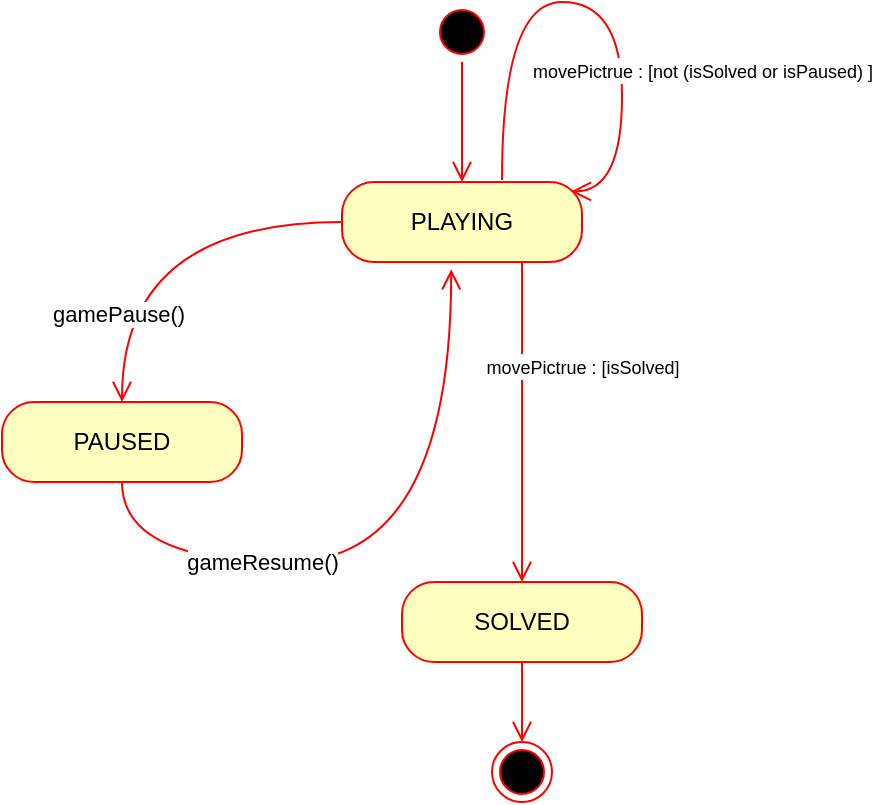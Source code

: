 <mxfile version="26.0.14">
  <diagram name="Page-1" id="g6o535AeuBo4uuo92C8d">
    <mxGraphModel dx="946" dy="542" grid="1" gridSize="10" guides="1" tooltips="1" connect="1" arrows="1" fold="1" page="1" pageScale="1" pageWidth="827" pageHeight="1169" math="0" shadow="0">
      <root>
        <mxCell id="0" />
        <mxCell id="1" parent="0" />
        <mxCell id="Kujb0lxLds-63Nh_CwnO-1" value="" style="ellipse;html=1;shape=startState;fillColor=#000000;strokeColor=#ff0000;" parent="1" vertex="1">
          <mxGeometry x="375" y="130" width="30" height="30" as="geometry" />
        </mxCell>
        <mxCell id="Kujb0lxLds-63Nh_CwnO-2" value="" style="edgeStyle=orthogonalEdgeStyle;html=1;verticalAlign=bottom;endArrow=open;endSize=8;strokeColor=#ff0000;rounded=0;" parent="1" source="Kujb0lxLds-63Nh_CwnO-1" edge="1">
          <mxGeometry relative="1" as="geometry">
            <mxPoint x="390" y="220" as="targetPoint" />
          </mxGeometry>
        </mxCell>
        <mxCell id="Kujb0lxLds-63Nh_CwnO-3" value="PLAYING" style="rounded=1;whiteSpace=wrap;html=1;arcSize=40;fontColor=#000000;fillColor=#ffffc0;strokeColor=#ff0000;" parent="1" vertex="1">
          <mxGeometry x="330" y="220" width="120" height="40" as="geometry" />
        </mxCell>
        <mxCell id="Kujb0lxLds-63Nh_CwnO-4" value="" style="edgeStyle=orthogonalEdgeStyle;html=1;verticalAlign=bottom;endArrow=open;endSize=8;strokeColor=#ff0000;rounded=0;entryX=0.5;entryY=0;entryDx=0;entryDy=0;exitX=0.75;exitY=1;exitDx=0;exitDy=0;" parent="1" target="Kujb0lxLds-63Nh_CwnO-5" edge="1" source="Kujb0lxLds-63Nh_CwnO-3">
          <mxGeometry relative="1" as="geometry">
            <mxPoint x="570" y="310" as="targetPoint" />
            <mxPoint x="450" y="240" as="sourcePoint" />
            <Array as="points" />
          </mxGeometry>
        </mxCell>
        <mxCell id="Kujb0lxLds-63Nh_CwnO-22" value="&lt;span style=&quot;font-size: 9px;&quot;&gt;movePictrue : [isSolved]&lt;/span&gt;" style="edgeLabel;html=1;align=center;verticalAlign=middle;resizable=0;points=[];" parent="Kujb0lxLds-63Nh_CwnO-4" vertex="1" connectable="0">
          <mxGeometry x="0.5" y="-1" relative="1" as="geometry">
            <mxPoint x="31" y="-68" as="offset" />
          </mxGeometry>
        </mxCell>
        <mxCell id="Kujb0lxLds-63Nh_CwnO-5" value="SOLVED" style="rounded=1;whiteSpace=wrap;html=1;arcSize=40;fontColor=#000000;fillColor=#ffffc0;strokeColor=#ff0000;" parent="1" vertex="1">
          <mxGeometry x="360" y="420" width="120" height="40" as="geometry" />
        </mxCell>
        <mxCell id="Kujb0lxLds-63Nh_CwnO-6" value="" style="edgeStyle=orthogonalEdgeStyle;html=1;verticalAlign=bottom;endArrow=open;endSize=8;strokeColor=#ff0000;rounded=0;exitX=0.5;exitY=1;exitDx=0;exitDy=0;entryX=0.5;entryY=0;entryDx=0;entryDy=0;" parent="1" source="Kujb0lxLds-63Nh_CwnO-5" target="Kujb0lxLds-63Nh_CwnO-20" edge="1">
          <mxGeometry relative="1" as="geometry">
            <mxPoint x="526" y="480" as="targetPoint" />
            <mxPoint x="592" y="390" as="sourcePoint" />
            <Array as="points" />
          </mxGeometry>
        </mxCell>
        <mxCell id="Kujb0lxLds-63Nh_CwnO-7" value="PAUSED" style="rounded=1;whiteSpace=wrap;html=1;arcSize=40;fontColor=#000000;fillColor=#ffffc0;strokeColor=#ff0000;" parent="1" vertex="1">
          <mxGeometry x="160" y="330" width="120" height="40" as="geometry" />
        </mxCell>
        <mxCell id="Kujb0lxLds-63Nh_CwnO-8" value="" style="edgeStyle=orthogonalEdgeStyle;html=1;verticalAlign=bottom;endArrow=open;endSize=8;strokeColor=#ff0000;rounded=0;entryX=0.455;entryY=1.09;entryDx=0;entryDy=0;entryPerimeter=0;curved=1;exitX=0.5;exitY=1;exitDx=0;exitDy=0;" parent="1" source="Kujb0lxLds-63Nh_CwnO-7" target="Kujb0lxLds-63Nh_CwnO-3" edge="1">
          <mxGeometry relative="1" as="geometry">
            <mxPoint x="270" y="430" as="targetPoint" />
            <Array as="points">
              <mxPoint x="220" y="410" />
              <mxPoint x="385" y="410" />
            </Array>
          </mxGeometry>
        </mxCell>
        <mxCell id="SUXMB3aW6hiye4L-_HRm-5" value="gameResume()" style="edgeLabel;html=1;align=center;verticalAlign=middle;resizable=0;points=[];" vertex="1" connectable="0" parent="Kujb0lxLds-63Nh_CwnO-8">
          <mxGeometry x="0.427" y="1" relative="1" as="geometry">
            <mxPoint x="-94" y="46" as="offset" />
          </mxGeometry>
        </mxCell>
        <mxCell id="Kujb0lxLds-63Nh_CwnO-10" value="" style="edgeStyle=orthogonalEdgeStyle;html=1;verticalAlign=bottom;endArrow=open;endSize=8;strokeColor=#ff0000;rounded=0;entryX=0.5;entryY=0;entryDx=0;entryDy=0;exitX=0;exitY=0.5;exitDx=0;exitDy=0;curved=1;" parent="1" source="Kujb0lxLds-63Nh_CwnO-3" target="Kujb0lxLds-63Nh_CwnO-7" edge="1">
          <mxGeometry relative="1" as="geometry">
            <mxPoint x="286" y="320" as="targetPoint" />
            <mxPoint x="210" y="240" as="sourcePoint" />
          </mxGeometry>
        </mxCell>
        <mxCell id="Kujb0lxLds-63Nh_CwnO-23" value="gamePause()" style="edgeLabel;html=1;align=center;verticalAlign=middle;resizable=0;points=[];" parent="Kujb0lxLds-63Nh_CwnO-10" vertex="1" connectable="0">
          <mxGeometry x="0.43" y="-2" relative="1" as="geometry">
            <mxPoint y="13" as="offset" />
          </mxGeometry>
        </mxCell>
        <mxCell id="Kujb0lxLds-63Nh_CwnO-20" value="" style="ellipse;html=1;shape=endState;fillColor=#000000;strokeColor=#ff0000;" parent="1" vertex="1">
          <mxGeometry x="405" y="500" width="30" height="30" as="geometry" />
        </mxCell>
        <mxCell id="SUXMB3aW6hiye4L-_HRm-2" value="" style="edgeStyle=orthogonalEdgeStyle;html=1;verticalAlign=bottom;endArrow=open;endSize=8;strokeColor=#ff0000;rounded=0;entryX=0.954;entryY=0.118;entryDx=0;entryDy=0;entryPerimeter=0;curved=1;" edge="1" parent="1" target="Kujb0lxLds-63Nh_CwnO-3">
          <mxGeometry relative="1" as="geometry">
            <mxPoint x="500" y="230" as="targetPoint" />
            <mxPoint x="410" y="219" as="sourcePoint" />
            <Array as="points">
              <mxPoint x="470" y="130" />
            </Array>
          </mxGeometry>
        </mxCell>
        <mxCell id="SUXMB3aW6hiye4L-_HRm-4" value="&lt;font style=&quot;font-size: 9px;&quot;&gt;movePictrue : [not (isSolved or isPaused) ]&lt;/font&gt;" style="edgeLabel;html=1;align=center;verticalAlign=middle;resizable=0;points=[];" vertex="1" connectable="0" parent="SUXMB3aW6hiye4L-_HRm-2">
          <mxGeometry x="0.388" relative="1" as="geometry">
            <mxPoint x="40" y="-4" as="offset" />
          </mxGeometry>
        </mxCell>
      </root>
    </mxGraphModel>
  </diagram>
</mxfile>
